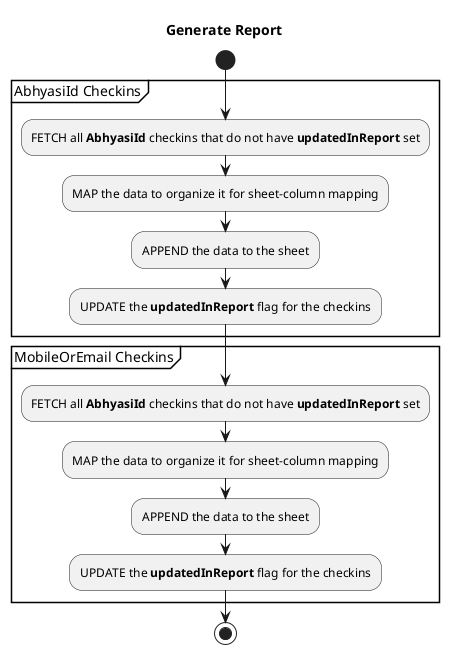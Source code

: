 @startuml Generate Report
title Generate Report
start
group AbhyasiId Checkins
  :FETCH all **AbhyasiId** checkins that do not have **updatedInReport** set;
  :MAP the data to organize it for sheet-column mapping;
  :APPEND the data to the sheet;
  :UPDATE the **updatedInReport** flag for the checkins;
end group
group MobileOrEmail Checkins
  :FETCH all **AbhyasiId** checkins that do not have **updatedInReport** set;
  :MAP the data to organize it for sheet-column mapping;
  :APPEND the data to the sheet;
  :UPDATE the **updatedInReport** flag for the checkins;
end group
stop
@enduml